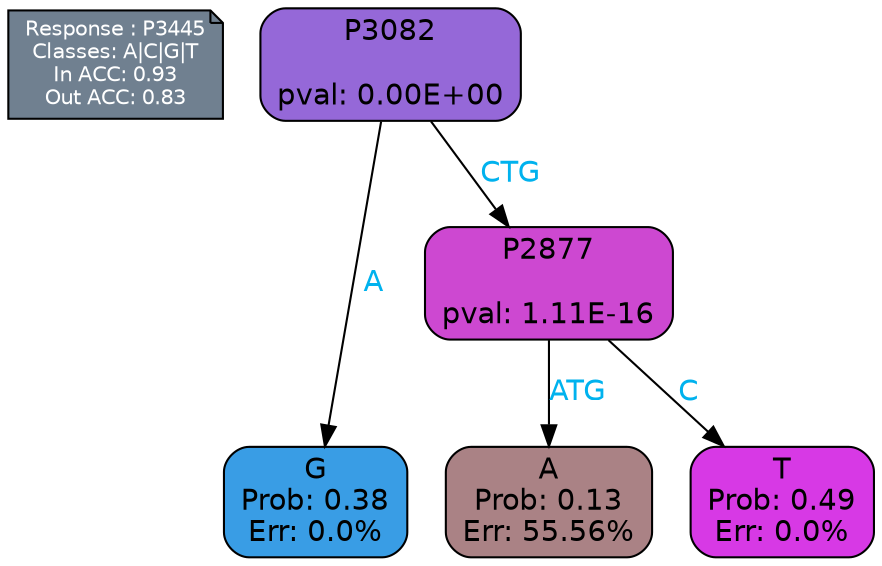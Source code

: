 digraph Tree {
node [shape=box, style="filled, rounded", color="black", fontname=helvetica] ;
graph [ranksep=equally, splines=polylines, bgcolor=transparent, dpi=600] ;
edge [fontname=helvetica] ;
LEGEND [label="Response : P3445
Classes: A|C|G|T
In ACC: 0.93
Out ACC: 0.83
",shape=note,align=left,style=filled,fillcolor="slategray",fontcolor="white",fontsize=10];1 [label="P3082

pval: 0.00E+00", fillcolor="#9568d8"] ;
2 [label="G
Prob: 0.38
Err: 0.0%", fillcolor="#399de5"] ;
3 [label="P2877

pval: 1.11E-16", fillcolor="#cd48d1"] ;
4 [label="A
Prob: 0.13
Err: 55.56%", fillcolor="#aa8285"] ;
5 [label="T
Prob: 0.49
Err: 0.0%", fillcolor="#d739e5"] ;
1 -> 2 [label="A",fontcolor=deepskyblue2] ;
1 -> 3 [label="CTG",fontcolor=deepskyblue2] ;
3 -> 4 [label="ATG",fontcolor=deepskyblue2] ;
3 -> 5 [label="C",fontcolor=deepskyblue2] ;
{rank = same; 2;4;5;}{rank = same; LEGEND;1;}}